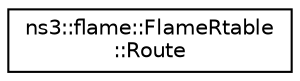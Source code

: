 digraph "Graphical Class Hierarchy"
{
 // LATEX_PDF_SIZE
  edge [fontname="Helvetica",fontsize="10",labelfontname="Helvetica",labelfontsize="10"];
  node [fontname="Helvetica",fontsize="10",shape=record];
  rankdir="LR";
  Node0 [label="ns3::flame::FlameRtable\l::Route",height=0.2,width=0.4,color="black", fillcolor="white", style="filled",URL="$structns3_1_1flame_1_1_flame_rtable_1_1_route.html",tooltip="Routing table entry."];
}
